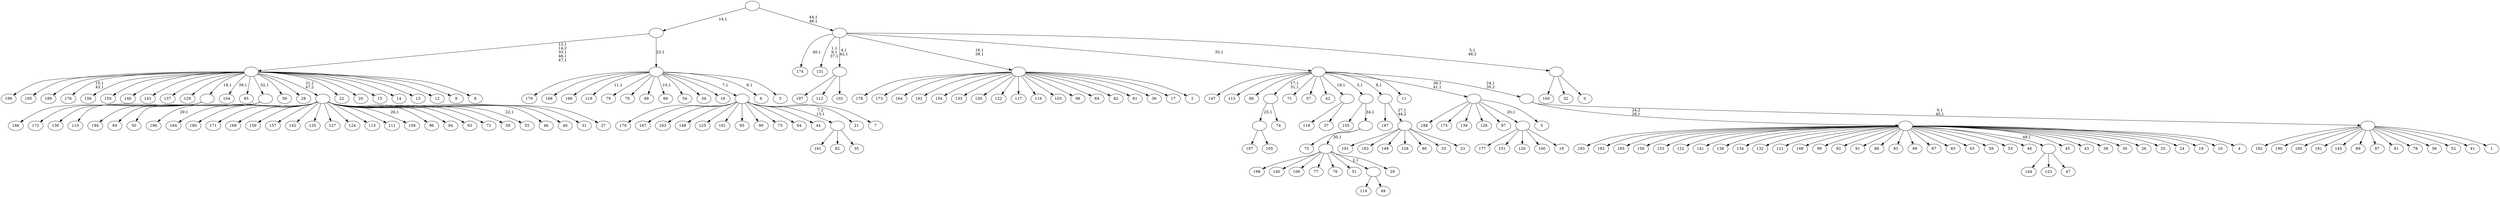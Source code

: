 digraph T {
	250 [label="199"]
	249 [label="198"]
	248 [label="197"]
	247 [label="196"]
	245 [label="195"]
	244 [label="194"]
	243 [label="193"]
	242 [label="192"]
	241 [label="191"]
	240 [label="190"]
	239 [label="189"]
	238 [label="188"]
	237 [label="187"]
	236 [label="186"]
	235 [label="185"]
	234 [label="184"]
	233 [label="183"]
	232 [label="182"]
	231 [label="181"]
	230 [label="180"]
	229 [label="179"]
	228 [label="178"]
	227 [label="177"]
	226 [label="176"]
	223 [label="175"]
	222 [label="174"]
	220 [label="173"]
	219 [label="172"]
	218 [label="171"]
	217 [label="170"]
	216 [label="169"]
	215 [label="168"]
	214 [label="167"]
	213 [label="166"]
	212 [label="165"]
	211 [label="164"]
	210 [label="163"]
	209 [label="162"]
	208 [label="161"]
	207 [label="160"]
	206 [label="159"]
	205 [label="158"]
	204 [label="157"]
	203 [label="156"]
	202 [label="155"]
	201 [label="154"]
	200 [label="153"]
	199 [label="152"]
	198 [label="151"]
	197 [label="150"]
	196 [label="149"]
	195 [label="148"]
	194 [label="147"]
	193 [label="146"]
	192 [label="145"]
	191 [label="144"]
	190 [label="143"]
	189 [label="142"]
	188 [label="141"]
	187 [label="140"]
	186 [label="139"]
	185 [label="138"]
	184 [label="137"]
	183 [label="136"]
	182 [label="135"]
	181 [label="134"]
	180 [label="133"]
	179 [label="132"]
	178 [label="131"]
	174 [label="130"]
	173 [label="129"]
	172 [label="128"]
	171 [label="127"]
	170 [label="126"]
	169 [label="125"]
	168 [label="124"]
	167 [label="123"]
	166 [label="122"]
	165 [label="121"]
	164 [label="120"]
	163 [label="119"]
	161 [label="118"]
	160 [label="117"]
	159 [label="116"]
	158 [label="115"]
	157 [label="114"]
	156 [label="113"]
	155 [label="112"]
	154 [label="111"]
	153 [label="110"]
	152 [label=""]
	151 [label="109"]
	149 [label="108"]
	148 [label="107"]
	147 [label="106"]
	146 [label="105"]
	145 [label=""]
	144 [label="104"]
	142 [label="103"]
	141 [label="102"]
	140 [label=""]
	138 [label="101"]
	137 [label="100"]
	136 [label="99"]
	135 [label="98"]
	134 [label="97"]
	133 [label="96"]
	132 [label="95"]
	131 [label="94"]
	130 [label="93"]
	129 [label="92"]
	128 [label="91"]
	127 [label="90"]
	126 [label="89"]
	125 [label="88"]
	124 [label="87"]
	123 [label="86"]
	122 [label="85"]
	121 [label="84"]
	120 [label="83"]
	119 [label="82"]
	118 [label="81"]
	117 [label="80"]
	116 [label="79"]
	115 [label="78"]
	114 [label="77"]
	113 [label="76"]
	112 [label="75"]
	111 [label="74"]
	110 [label=""]
	108 [label="73"]
	107 [label="72"]
	106 [label="71"]
	105 [label="70"]
	104 [label="69"]
	103 [label="68"]
	102 [label="67"]
	101 [label="66"]
	99 [label="65"]
	98 [label="64"]
	97 [label="63"]
	96 [label="62"]
	95 [label="61"]
	94 [label="60"]
	93 [label="59"]
	92 [label="58"]
	91 [label="57"]
	90 [label="56"]
	89 [label="55"]
	87 [label="54"]
	86 [label="53"]
	85 [label="52"]
	84 [label="51"]
	83 [label="50"]
	82 [label=""]
	81 [label="49"]
	80 [label=""]
	79 [label="48"]
	78 [label="47"]
	77 [label=""]
	76 [label="46"]
	75 [label="45"]
	74 [label="44"]
	73 [label="43"]
	72 [label="42"]
	71 [label="41"]
	70 [label="40"]
	69 [label="39"]
	68 [label="38"]
	67 [label="37"]
	66 [label=""]
	65 [label="36"]
	64 [label="35"]
	63 [label=""]
	62 [label="34"]
	61 [label="33"]
	60 [label="32"]
	59 [label="31"]
	58 [label="30"]
	57 [label="29"]
	56 [label=""]
	55 [label=""]
	54 [label=""]
	53 [label="28"]
	52 [label="27"]
	51 [label=""]
	50 [label="26"]
	49 [label="25"]
	48 [label="24"]
	47 [label="23"]
	46 [label=""]
	45 [label=""]
	44 [label="22"]
	43 [label="21"]
	42 [label="20"]
	41 [label="19"]
	40 [label="18"]
	39 [label=""]
	38 [label="17"]
	37 [label="16"]
	36 [label="15"]
	35 [label="14"]
	34 [label="13"]
	33 [label="12"]
	32 [label="11"]
	31 [label="10"]
	30 [label="9"]
	29 [label="8"]
	28 [label=""]
	24 [label="7"]
	23 [label=""]
	22 [label="6"]
	20 [label="5"]
	19 [label=""]
	17 [label="4"]
	16 [label=""]
	15 [label="3"]
	14 [label=""]
	13 [label=""]
	12 [label="2"]
	11 [label=""]
	9 [label="1"]
	8 [label=""]
	6 [label=""]
	5 [label=""]
	4 [label="0"]
	3 [label=""]
	2 [label=""]
	0 [label=""]
	152 -> 236 [label=""]
	152 -> 219 [label=""]
	152 -> 183 [label=""]
	152 -> 153 [label=""]
	145 -> 148 [label=""]
	145 -> 146 [label=""]
	140 -> 248 [label=""]
	140 -> 155 [label=""]
	140 -> 141 [label=""]
	110 -> 145 [label="25,1"]
	110 -> 111 [label=""]
	82 -> 244 [label=""]
	82 -> 94 [label=""]
	82 -> 83 [label=""]
	80 -> 157 [label=""]
	80 -> 81 [label=""]
	77 -> 191 [label=""]
	77 -> 167 [label=""]
	77 -> 78 [label=""]
	66 -> 161 [label=""]
	66 -> 67 [label=""]
	63 -> 208 [label=""]
	63 -> 119 [label=""]
	63 -> 64 [label=""]
	56 -> 249 [label=""]
	56 -> 187 [label=""]
	56 -> 147 [label=""]
	56 -> 114 [label=""]
	56 -> 113 [label=""]
	56 -> 84 [label=""]
	56 -> 80 [label="2,1"]
	56 -> 57 [label=""]
	55 -> 112 [label=""]
	55 -> 56 [label="30,1"]
	54 -> 202 [label=""]
	54 -> 55 [label="34,1"]
	51 -> 89 [label="22,1"]
	51 -> 151 [label="26,1"]
	51 -> 247 [label="29,1"]
	51 -> 234 [label=""]
	51 -> 230 [label=""]
	51 -> 218 [label=""]
	51 -> 216 [label=""]
	51 -> 206 [label=""]
	51 -> 204 [label=""]
	51 -> 189 [label=""]
	51 -> 182 [label=""]
	51 -> 171 [label=""]
	51 -> 168 [label=""]
	51 -> 158 [label=""]
	51 -> 154 [label=""]
	51 -> 133 [label=""]
	51 -> 131 [label=""]
	51 -> 130 [label=""]
	51 -> 107 [label=""]
	51 -> 92 [label=""]
	51 -> 76 [label=""]
	51 -> 70 [label=""]
	51 -> 59 [label=""]
	51 -> 52 [label=""]
	46 -> 241 [label=""]
	46 -> 233 [label=""]
	46 -> 196 [label=""]
	46 -> 172 [label=""]
	46 -> 117 [label=""]
	46 -> 61 [label=""]
	46 -> 47 [label=""]
	45 -> 237 [label=""]
	45 -> 46 [label="27,1\n44,2"]
	39 -> 227 [label=""]
	39 -> 198 [label=""]
	39 -> 164 [label=""]
	39 -> 137 [label=""]
	39 -> 40 [label=""]
	28 -> 144 [label="39,1"]
	28 -> 226 [label="15,1\n43,1"]
	28 -> 250 [label=""]
	28 -> 245 [label=""]
	28 -> 239 [label=""]
	28 -> 203 [label=""]
	28 -> 197 [label=""]
	28 -> 193 [label=""]
	28 -> 190 [label=""]
	28 -> 184 [label=""]
	28 -> 173 [label=""]
	28 -> 152 [label="18,1"]
	28 -> 122 [label=""]
	28 -> 82 [label="32,1"]
	28 -> 69 [label=""]
	28 -> 53 [label=""]
	28 -> 51 [label="21,1\n47,2"]
	28 -> 44 [label=""]
	28 -> 42 [label=""]
	28 -> 36 [label=""]
	28 -> 35 [label=""]
	28 -> 34 [label=""]
	28 -> 33 [label=""]
	28 -> 30 [label=""]
	28 -> 29 [label=""]
	23 -> 217 [label=""]
	23 -> 214 [label=""]
	23 -> 210 [label=""]
	23 -> 195 [label=""]
	23 -> 169 [label=""]
	23 -> 138 [label=""]
	23 -> 132 [label=""]
	23 -> 127 [label=""]
	23 -> 108 [label=""]
	23 -> 98 [label=""]
	23 -> 74 [label=""]
	23 -> 63 [label="7,2\n13,1"]
	23 -> 43 [label=""]
	23 -> 24 [label=""]
	19 -> 238 [label=""]
	19 -> 223 [label=""]
	19 -> 186 [label=""]
	19 -> 170 [label=""]
	19 -> 134 [label=""]
	19 -> 39 [label="20,1"]
	19 -> 20 [label=""]
	16 -> 243 [label=""]
	16 -> 232 [label=""]
	16 -> 212 [label=""]
	16 -> 205 [label=""]
	16 -> 200 [label=""]
	16 -> 199 [label=""]
	16 -> 188 [label=""]
	16 -> 185 [label=""]
	16 -> 181 [label=""]
	16 -> 179 [label=""]
	16 -> 165 [label=""]
	16 -> 149 [label=""]
	16 -> 136 [label=""]
	16 -> 129 [label=""]
	16 -> 128 [label=""]
	16 -> 125 [label=""]
	16 -> 120 [label=""]
	16 -> 104 [label=""]
	16 -> 102 [label=""]
	16 -> 99 [label=""]
	16 -> 97 [label=""]
	16 -> 93 [label=""]
	16 -> 86 [label=""]
	16 -> 79 [label=""]
	16 -> 77 [label="49,1"]
	16 -> 75 [label=""]
	16 -> 73 [label=""]
	16 -> 68 [label=""]
	16 -> 58 [label=""]
	16 -> 50 [label=""]
	16 -> 49 [label=""]
	16 -> 48 [label=""]
	16 -> 41 [label=""]
	16 -> 31 [label=""]
	16 -> 17 [label=""]
	14 -> 22 [label="6,1"]
	14 -> 101 [label="10,1"]
	14 -> 163 [label="11,1"]
	14 -> 229 [label=""]
	14 -> 215 [label=""]
	14 -> 213 [label=""]
	14 -> 116 [label=""]
	14 -> 105 [label=""]
	14 -> 103 [label=""]
	14 -> 87 [label=""]
	14 -> 62 [label=""]
	14 -> 37 [label=""]
	14 -> 23 [label="7,1"]
	14 -> 15 [label=""]
	13 -> 28 [label="12,1\n14,2\n33,1\n46,1\n47,1"]
	13 -> 14 [label="23,1"]
	11 -> 228 [label=""]
	11 -> 220 [label=""]
	11 -> 211 [label=""]
	11 -> 209 [label=""]
	11 -> 201 [label=""]
	11 -> 180 [label=""]
	11 -> 174 [label=""]
	11 -> 166 [label=""]
	11 -> 160 [label=""]
	11 -> 159 [label=""]
	11 -> 142 [label=""]
	11 -> 135 [label=""]
	11 -> 121 [label=""]
	11 -> 96 [label=""]
	11 -> 95 [label=""]
	11 -> 65 [label=""]
	11 -> 38 [label=""]
	11 -> 12 [label=""]
	8 -> 242 [label=""]
	8 -> 240 [label=""]
	8 -> 235 [label=""]
	8 -> 231 [label=""]
	8 -> 192 [label=""]
	8 -> 126 [label=""]
	8 -> 124 [label=""]
	8 -> 118 [label=""]
	8 -> 115 [label=""]
	8 -> 90 [label=""]
	8 -> 85 [label=""]
	8 -> 71 [label=""]
	8 -> 9 [label=""]
	6 -> 8 [label="0,1\n45,1"]
	6 -> 16 [label="24,2\n28,1"]
	5 -> 19 [label="36,1\n41,1"]
	5 -> 110 [label="17,1\n31,1"]
	5 -> 194 [label=""]
	5 -> 156 [label=""]
	5 -> 123 [label=""]
	5 -> 106 [label=""]
	5 -> 91 [label=""]
	5 -> 72 [label=""]
	5 -> 66 [label="19,1"]
	5 -> 54 [label="3,1"]
	5 -> 45 [label="8,1"]
	5 -> 32 [label=""]
	5 -> 6 [label="24,1\n35,2"]
	3 -> 207 [label=""]
	3 -> 60 [label=""]
	3 -> 4 [label=""]
	2 -> 11 [label="16,1\n38,1"]
	2 -> 140 [label="4,1\n42,1"]
	2 -> 178 [label="1,1\n9,1\n37,1"]
	2 -> 222 [label="40,1"]
	2 -> 5 [label="35,1"]
	2 -> 3 [label="5,1\n48,2"]
	0 -> 2 [label="44,1\n48,1"]
	0 -> 13 [label="14,1"]
}
